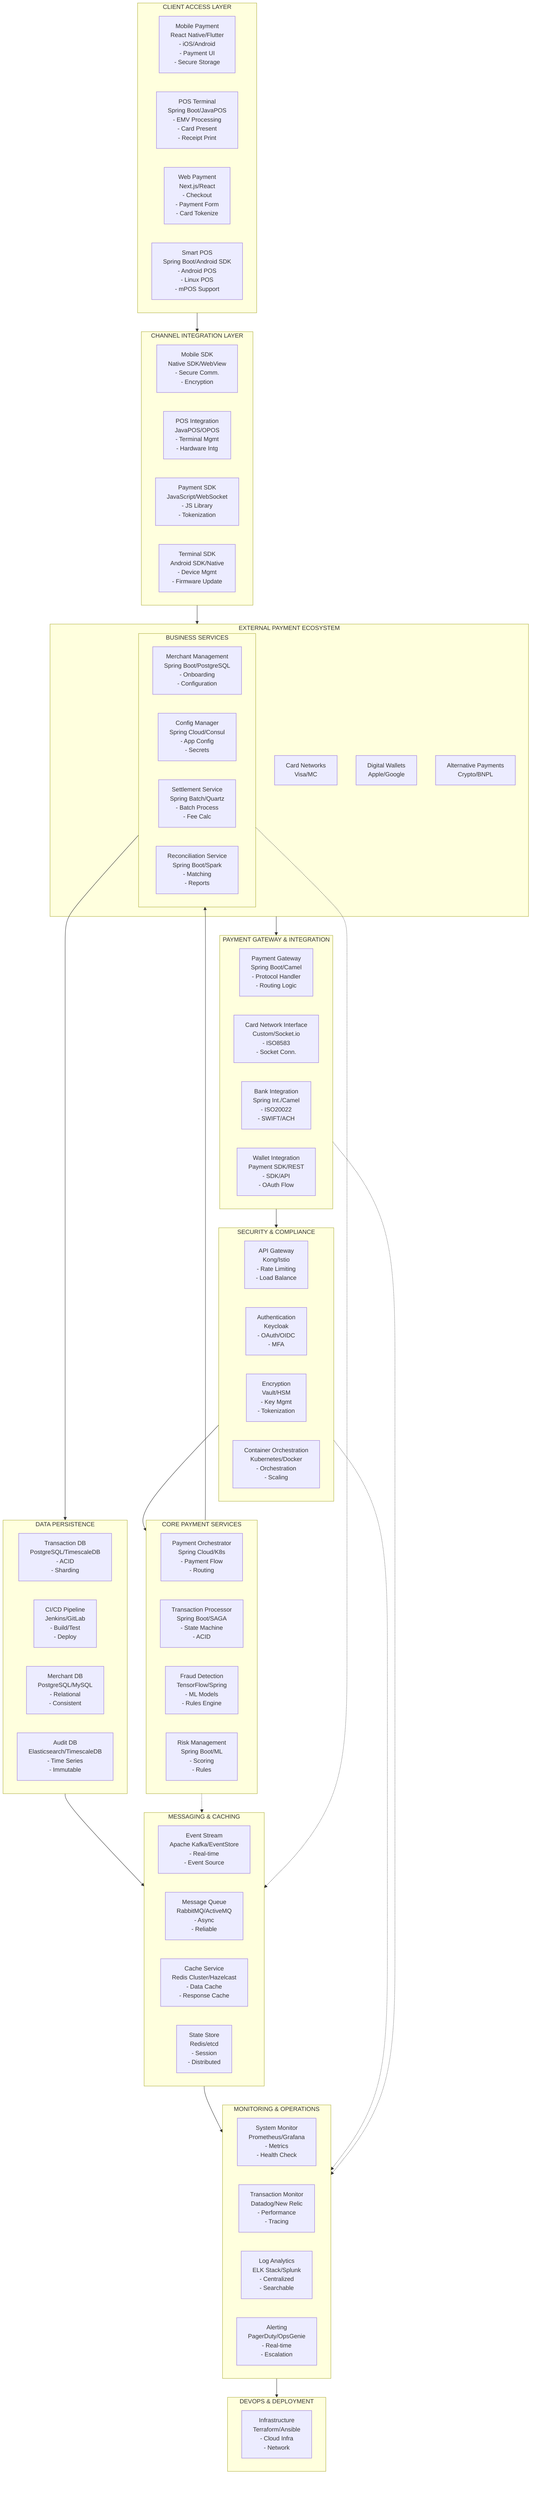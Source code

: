 graph TD
    %% CLIENT ACCESS LAYER
    subgraph CL[CLIENT ACCESS LAYER]
        MP[Mobile Payment<br/>React Native/Flutter<br/>- iOS/Android<br/>- Payment UI<br/>- Secure Storage] 
        PT[POS Terminal<br/>Spring Boot/JavaPOS<br/>- EMV Processing<br/>- Card Present<br/>- Receipt Print]
        WP[Web Payment<br/>Next.js/React<br/>- Checkout<br/>- Payment Form<br/>- Card Tokenize]
        SP[Smart POS<br/>Spring Boot/Android SDK<br/>- Android POS<br/>- Linux POS<br/>- mPOS Support]
    end

    %% CHANNEL INTEGRATION LAYER
    subgraph CI[CHANNEL INTEGRATION LAYER]
        MS[Mobile SDK<br/>Native SDK/WebView<br/>- Secure Comm.<br/>- Encryption]
        PI[POS Integration<br/>JavaPOS/OPOS<br/>- Terminal Mgmt<br/>- Hardware Intg]
        PS[Payment SDK<br/>JavaScript/WebSocket<br/>- JS Library<br/>- Tokenization]
        TS[Terminal SDK<br/>Android SDK/Native<br/>- Device Mgmt<br/>- Firmware Update]
    end

    %% EXTERNAL PAYMENT ECOSYSTEM
    subgraph EP[EXTERNAL PAYMENT ECOSYSTEM]
        CN[Card Networks<br/>Visa/MC]
        DW[Digital Wallets<br/>Apple/Google]
        BS[Banking Systems<br/>SWIFT/ACH]
        AP[Alternative Payments<br/>Crypto/BNPL]
    end

    %% PAYMENT GATEWAY LAYER
    subgraph PG[PAYMENT GATEWAY & INTEGRATION]
        GW[Payment Gateway<br/>Spring Boot/Camel<br/>- Protocol Handler<br/>- Routing Logic]
        NI[Card Network Interface<br/>Custom/Socket.io<br/>- ISO8583<br/>- Socket Conn.]
        BI[Bank Integration<br/>Spring Int./Camel<br/>- ISO20022<br/>- SWIFT/ACH]
        WI[Wallet Integration<br/>Payment SDK/REST<br/>- SDK/API<br/>- OAuth Flow]
    end

    %% SECURITY & COMPLIANCE LAYER
    subgraph SC[SECURITY & COMPLIANCE]
        AG[API Gateway<br/>Kong/Istio<br/>- Rate Limiting<br/>- Load Balance]
        AU[Authentication<br/>Keycloak<br/>- OAuth/OIDC<br/>- MFA]
        EN[Encryption<br/>Vault/HSM<br/>- Key Mgmt<br/>- Tokenization]
        CO[Compliance<br/>Custom/Vanta<br/>- PCI DSS<br/>- KYC/AML]
    end

    %% CORE PAYMENT SERVICES LAYER
    subgraph CP[CORE PAYMENT SERVICES]
        PO[Payment Orchestrator<br/>Spring Cloud/K8s<br/>- Payment Flow<br/>- Routing]
        TP[Transaction Processor<br/>Spring Boot/SAGA<br/>- State Machine<br/>- ACID]
        FD[Fraud Detection<br/>TensorFlow/Spring<br/>- ML Models<br/>- Rules Engine]
        RM[Risk Management<br/>Spring Boot/ML<br/>- Scoring<br/>- Rules]
    end

    %% BUSINESS SERVICES LAYER
    subgraph BS[BUSINESS SERVICES]
        MM[Merchant Management<br/>Spring Boot/PostgreSQL<br/>- Onboarding<br/>- Configuration]
        CM[Customer Management<br/>Spring Boot/MongoDB<br/>- Profile<br/>- Preferences]
        SS[Settlement Service<br/>Spring Batch/Quartz<br/>- Batch Process<br/>- Fee Calc]
        RS[Reconciliation Service<br/>Spring Boot/Spark<br/>- Matching<br/>- Reports]
    end

    %% DATA PERSISTENCE LAYER
    subgraph DP[DATA PERSISTENCE]
        TD[Transaction DB<br/>PostgreSQL/TimescaleDB<br/>- ACID<br/>- Sharding]
        CD[Customer DB<br/>MongoDB/Cassandra<br/>- Document Store<br/>- Scalable]
        MD[Merchant DB<br/>PostgreSQL/MySQL<br/>- Relational<br/>- Consistent]
        AD[Audit DB<br/>Elasticsearch/TimescaleDB<br/>- Time Series<br/>- Immutable]
    end

    %% MESSAGING & CACHING LAYER
    subgraph MC[MESSAGING & CACHING]
        ES[Event Stream<br/>Apache Kafka/EventStore<br/>- Real-time<br/>- Event Source]
        MQ[Message Queue<br/>RabbitMQ/ActiveMQ<br/>- Async<br/>- Reliable]
        CS[Cache Service<br/>Redis Cluster/Hazelcast<br/>- Data Cache<br/>- Response Cache]
        ST[State Store<br/>Redis/etcd<br/>- Session<br/>- Distributed]
    end

    %% MONITORING & OPERATIONS LAYER
    subgraph MO[MONITORING & OPERATIONS]
        SM[System Monitor<br/>Prometheus/Grafana<br/>- Metrics<br/>- Health Check]
        TM[Transaction Monitor<br/>Datadog/New Relic<br/>- Performance<br/>- Tracing]
        LA[Log Analytics<br/>ELK Stack/Splunk<br/>- Centralized<br/>- Searchable]
        AL[Alerting<br/>PagerDuty/OpsGenie<br/>- Real-time<br/>- Escalation]
    end

    %% DEVOPS & DEPLOYMENT LAYER
    subgraph DD[DEVOPS & DEPLOYMENT]
        CD[CI/CD Pipeline<br/>Jenkins/GitLab<br/>- Build/Test<br/>- Deploy]
        CO[Container Orchestration<br/>Kubernetes/Docker<br/>- Orchestration<br/>- Scaling]
        CM[Config Manager<br/>Spring Cloud/Consul<br/>- App Config<br/>- Secrets]
        IN[Infrastructure<br/>Terraform/Ansible<br/>- Cloud Infra<br/>- Network]
    end

    %% Layer Connections
    CL --> CI
    CI --> EP
    EP --> PG
    PG --> SC
    SC --> CP
    CP --> BS
    BS --> DP
    DP --> MC
    MC --> MO
    MO --> DD

    %% Cross-layer Dependencies
    CP -.-> MC
    BS -.-> MC
    SC -.-> MO
    PG -.-> MO